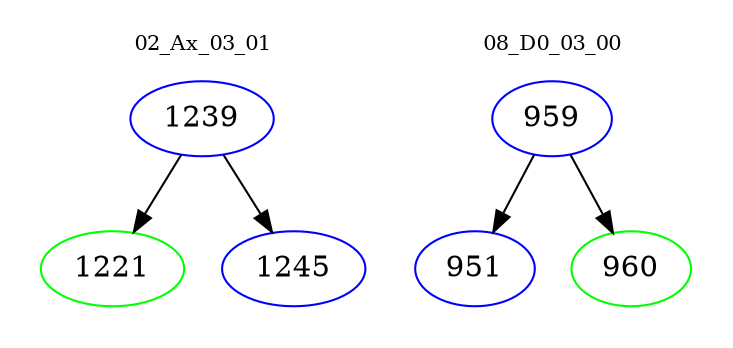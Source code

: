 digraph{
subgraph cluster_0 {
color = white
label = "02_Ax_03_01";
fontsize=10;
T0_1239 [label="1239", color="blue"]
T0_1239 -> T0_1221 [color="black"]
T0_1221 [label="1221", color="green"]
T0_1239 -> T0_1245 [color="black"]
T0_1245 [label="1245", color="blue"]
}
subgraph cluster_1 {
color = white
label = "08_D0_03_00";
fontsize=10;
T1_959 [label="959", color="blue"]
T1_959 -> T1_951 [color="black"]
T1_951 [label="951", color="blue"]
T1_959 -> T1_960 [color="black"]
T1_960 [label="960", color="green"]
}
}
